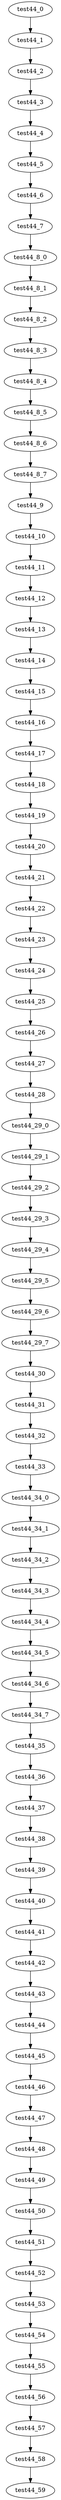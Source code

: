 digraph G {
test44_0->test44_1;
test44_1->test44_2;
test44_2->test44_3;
test44_3->test44_4;
test44_4->test44_5;
test44_5->test44_6;
test44_6->test44_7;
test44_7->test44_8_0;
test44_8_0->test44_8_1;
test44_8_1->test44_8_2;
test44_8_2->test44_8_3;
test44_8_3->test44_8_4;
test44_8_4->test44_8_5;
test44_8_5->test44_8_6;
test44_8_6->test44_8_7;
test44_8_7->test44_9;
test44_9->test44_10;
test44_10->test44_11;
test44_11->test44_12;
test44_12->test44_13;
test44_13->test44_14;
test44_14->test44_15;
test44_15->test44_16;
test44_16->test44_17;
test44_17->test44_18;
test44_18->test44_19;
test44_19->test44_20;
test44_20->test44_21;
test44_21->test44_22;
test44_22->test44_23;
test44_23->test44_24;
test44_24->test44_25;
test44_25->test44_26;
test44_26->test44_27;
test44_27->test44_28;
test44_28->test44_29_0;
test44_29_0->test44_29_1;
test44_29_1->test44_29_2;
test44_29_2->test44_29_3;
test44_29_3->test44_29_4;
test44_29_4->test44_29_5;
test44_29_5->test44_29_6;
test44_29_6->test44_29_7;
test44_29_7->test44_30;
test44_30->test44_31;
test44_31->test44_32;
test44_32->test44_33;
test44_33->test44_34_0;
test44_34_0->test44_34_1;
test44_34_1->test44_34_2;
test44_34_2->test44_34_3;
test44_34_3->test44_34_4;
test44_34_4->test44_34_5;
test44_34_5->test44_34_6;
test44_34_6->test44_34_7;
test44_34_7->test44_35;
test44_35->test44_36;
test44_36->test44_37;
test44_37->test44_38;
test44_38->test44_39;
test44_39->test44_40;
test44_40->test44_41;
test44_41->test44_42;
test44_42->test44_43;
test44_43->test44_44;
test44_44->test44_45;
test44_45->test44_46;
test44_46->test44_47;
test44_47->test44_48;
test44_48->test44_49;
test44_49->test44_50;
test44_50->test44_51;
test44_51->test44_52;
test44_52->test44_53;
test44_53->test44_54;
test44_54->test44_55;
test44_55->test44_56;
test44_56->test44_57;
test44_57->test44_58;
test44_58->test44_59;

}
